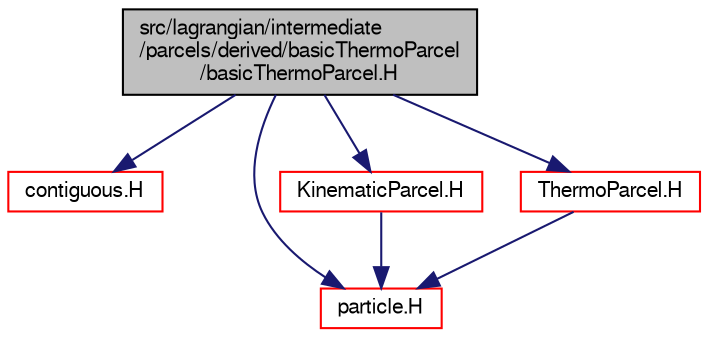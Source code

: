 digraph "src/lagrangian/intermediate/parcels/derived/basicThermoParcel/basicThermoParcel.H"
{
  bgcolor="transparent";
  edge [fontname="FreeSans",fontsize="10",labelfontname="FreeSans",labelfontsize="10"];
  node [fontname="FreeSans",fontsize="10",shape=record];
  Node1 [label="src/lagrangian/intermediate\l/parcels/derived/basicThermoParcel\l/basicThermoParcel.H",height=0.2,width=0.4,color="black", fillcolor="grey75", style="filled" fontcolor="black"];
  Node1 -> Node2 [color="midnightblue",fontsize="10",style="solid",fontname="FreeSans"];
  Node2 [label="contiguous.H",height=0.2,width=0.4,color="red",URL="$a08354.html",tooltip="Template function to specify if the data of a type are contiguous. "];
  Node1 -> Node3 [color="midnightblue",fontsize="10",style="solid",fontname="FreeSans"];
  Node3 [label="particle.H",height=0.2,width=0.4,color="red",URL="$a05904.html"];
  Node1 -> Node4 [color="midnightblue",fontsize="10",style="solid",fontname="FreeSans"];
  Node4 [label="KinematicParcel.H",height=0.2,width=0.4,color="red",URL="$a06103.html"];
  Node4 -> Node3 [color="midnightblue",fontsize="10",style="solid",fontname="FreeSans"];
  Node1 -> Node5 [color="midnightblue",fontsize="10",style="solid",fontname="FreeSans"];
  Node5 [label="ThermoParcel.H",height=0.2,width=0.4,color="red",URL="$a06122.html"];
  Node5 -> Node3 [color="midnightblue",fontsize="10",style="solid",fontname="FreeSans"];
}
